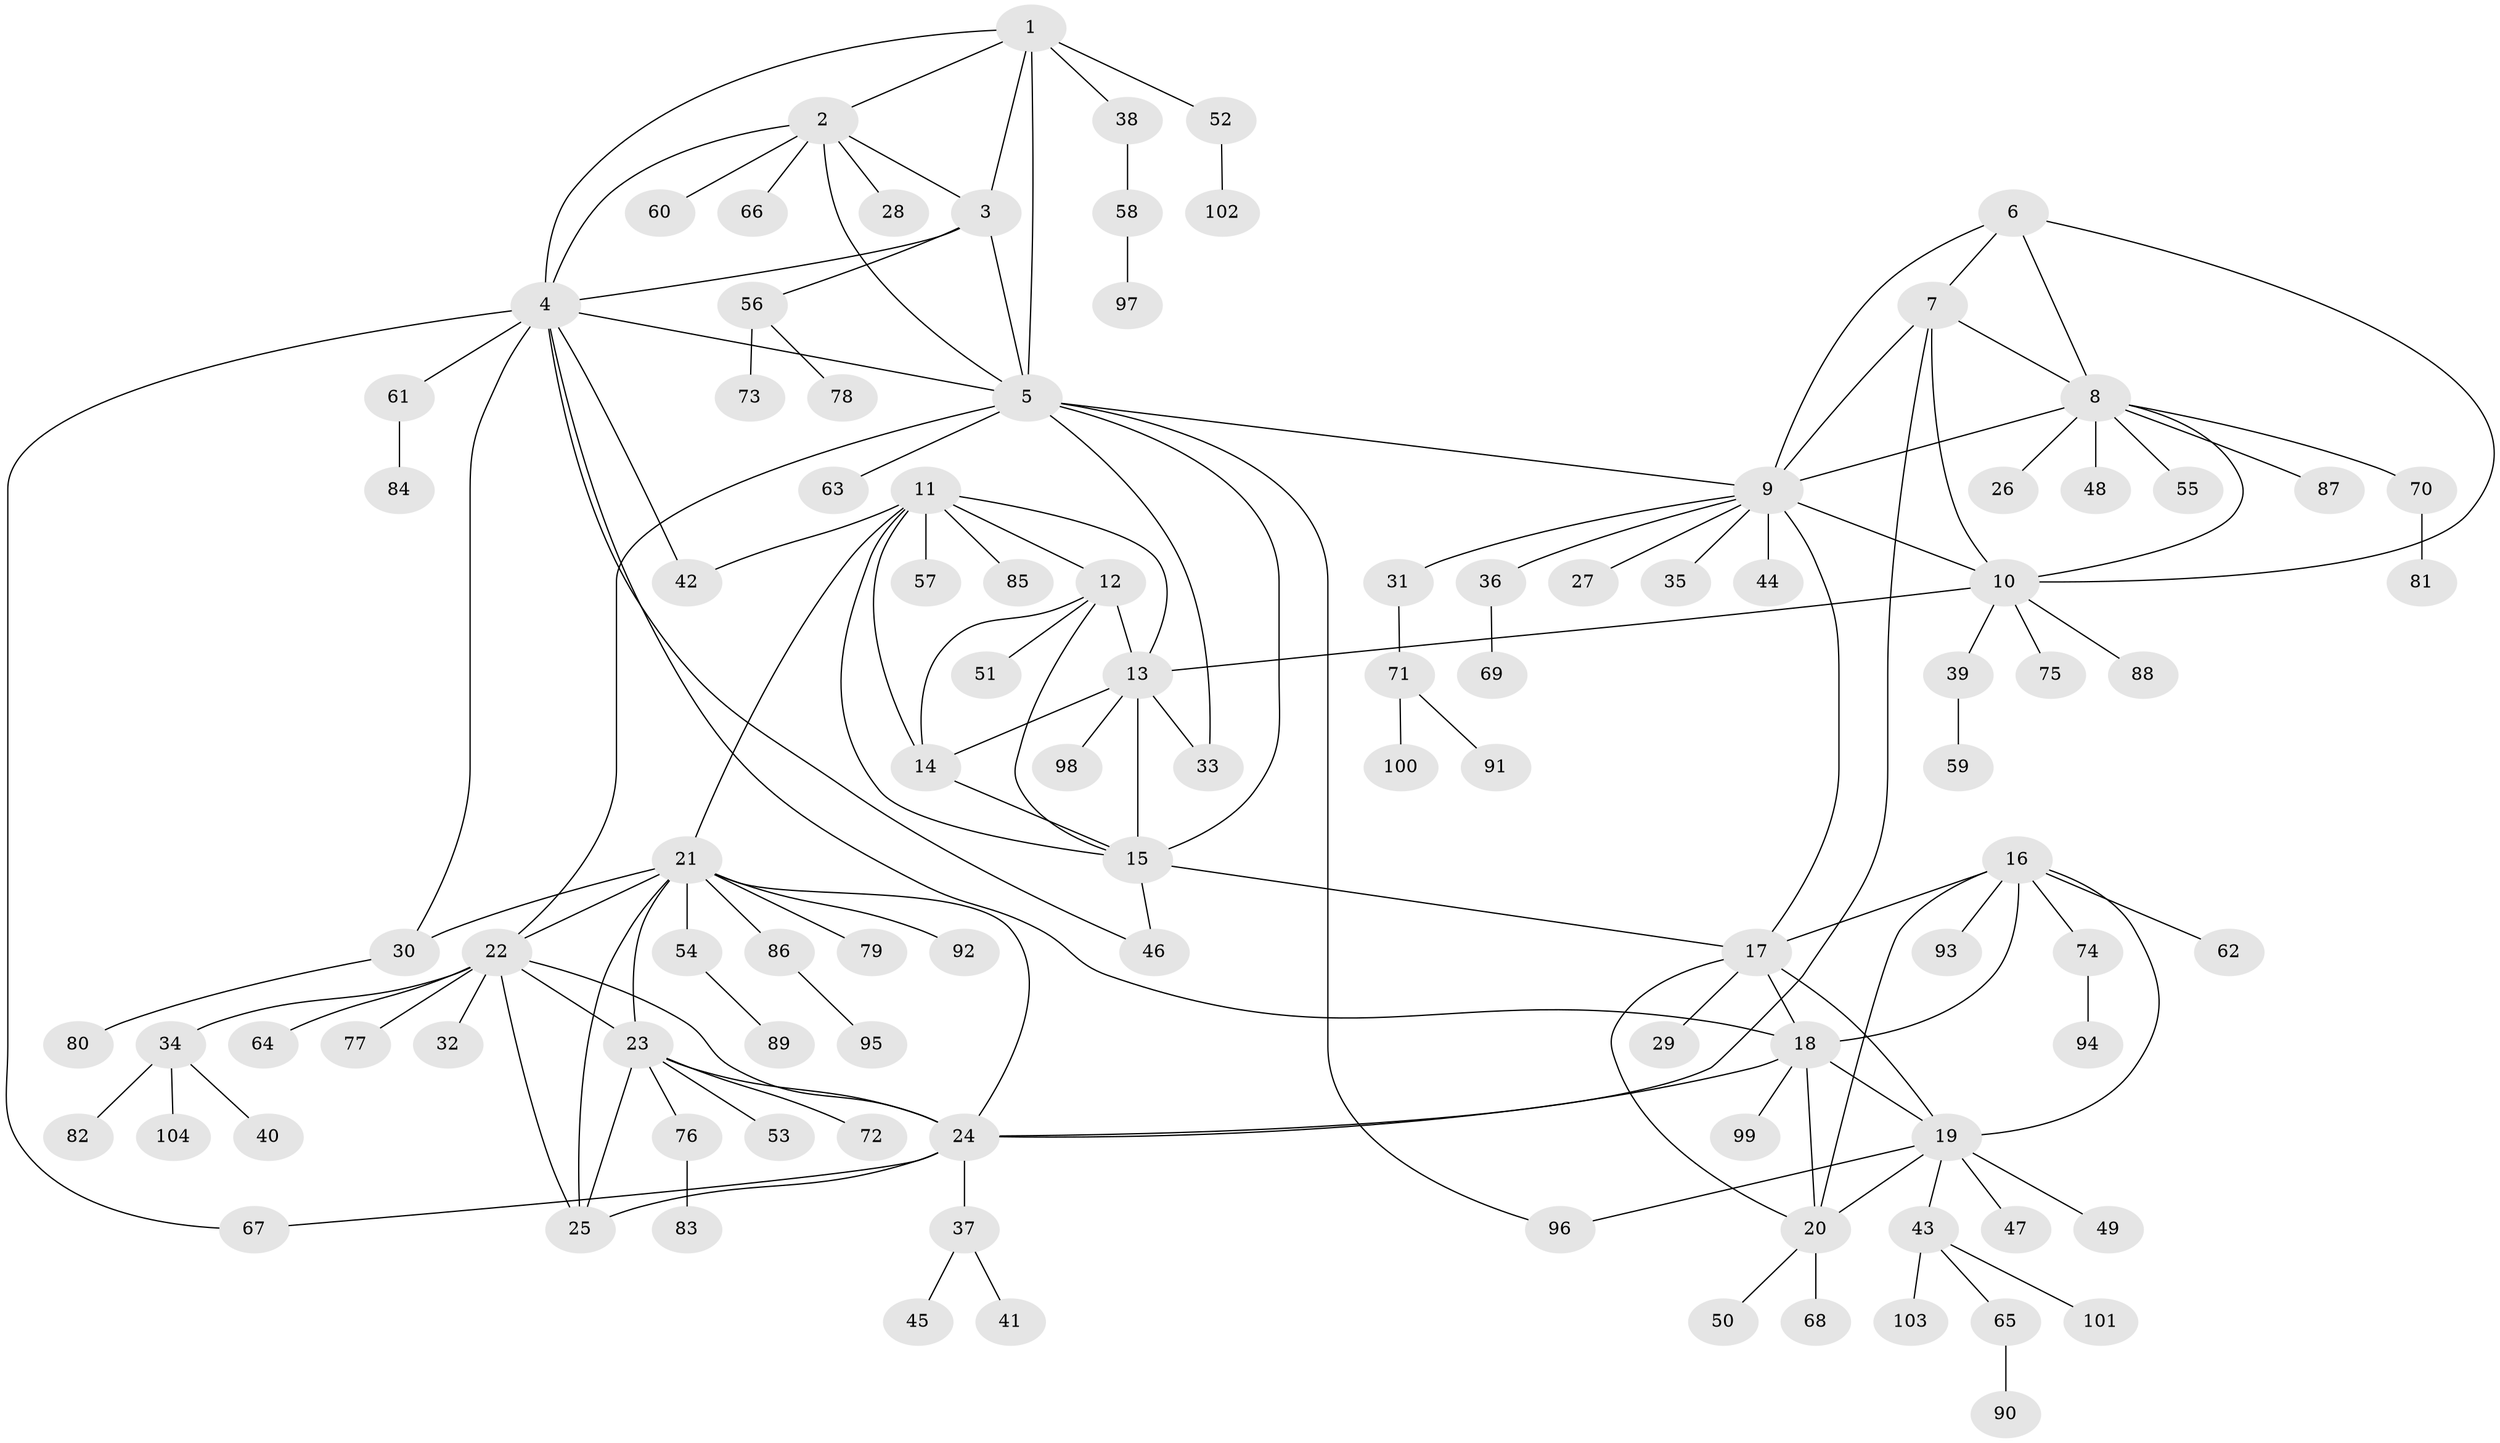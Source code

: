// coarse degree distribution, {4: 0.038461538461538464, 2: 0.057692307692307696, 5: 0.019230769230769232, 23: 0.019230769230769232, 1: 0.8076923076923077, 7: 0.019230769230769232, 11: 0.019230769230769232, 10: 0.019230769230769232}
// Generated by graph-tools (version 1.1) at 2025/58/03/04/25 21:58:15]
// undirected, 104 vertices, 145 edges
graph export_dot {
graph [start="1"]
  node [color=gray90,style=filled];
  1;
  2;
  3;
  4;
  5;
  6;
  7;
  8;
  9;
  10;
  11;
  12;
  13;
  14;
  15;
  16;
  17;
  18;
  19;
  20;
  21;
  22;
  23;
  24;
  25;
  26;
  27;
  28;
  29;
  30;
  31;
  32;
  33;
  34;
  35;
  36;
  37;
  38;
  39;
  40;
  41;
  42;
  43;
  44;
  45;
  46;
  47;
  48;
  49;
  50;
  51;
  52;
  53;
  54;
  55;
  56;
  57;
  58;
  59;
  60;
  61;
  62;
  63;
  64;
  65;
  66;
  67;
  68;
  69;
  70;
  71;
  72;
  73;
  74;
  75;
  76;
  77;
  78;
  79;
  80;
  81;
  82;
  83;
  84;
  85;
  86;
  87;
  88;
  89;
  90;
  91;
  92;
  93;
  94;
  95;
  96;
  97;
  98;
  99;
  100;
  101;
  102;
  103;
  104;
  1 -- 2;
  1 -- 3;
  1 -- 4;
  1 -- 5;
  1 -- 38;
  1 -- 52;
  2 -- 3;
  2 -- 4;
  2 -- 5;
  2 -- 28;
  2 -- 60;
  2 -- 66;
  3 -- 4;
  3 -- 5;
  3 -- 56;
  4 -- 5;
  4 -- 18;
  4 -- 30;
  4 -- 42;
  4 -- 46;
  4 -- 61;
  4 -- 67;
  5 -- 9;
  5 -- 15;
  5 -- 22;
  5 -- 33;
  5 -- 63;
  5 -- 96;
  6 -- 7;
  6 -- 8;
  6 -- 9;
  6 -- 10;
  7 -- 8;
  7 -- 9;
  7 -- 10;
  7 -- 24;
  8 -- 9;
  8 -- 10;
  8 -- 26;
  8 -- 48;
  8 -- 55;
  8 -- 70;
  8 -- 87;
  9 -- 10;
  9 -- 17;
  9 -- 27;
  9 -- 31;
  9 -- 35;
  9 -- 36;
  9 -- 44;
  10 -- 13;
  10 -- 39;
  10 -- 75;
  10 -- 88;
  11 -- 12;
  11 -- 13;
  11 -- 14;
  11 -- 15;
  11 -- 21;
  11 -- 42;
  11 -- 57;
  11 -- 85;
  12 -- 13;
  12 -- 14;
  12 -- 15;
  12 -- 51;
  13 -- 14;
  13 -- 15;
  13 -- 33;
  13 -- 98;
  14 -- 15;
  15 -- 17;
  15 -- 46;
  16 -- 17;
  16 -- 18;
  16 -- 19;
  16 -- 20;
  16 -- 62;
  16 -- 74;
  16 -- 93;
  17 -- 18;
  17 -- 19;
  17 -- 20;
  17 -- 29;
  18 -- 19;
  18 -- 20;
  18 -- 24;
  18 -- 99;
  19 -- 20;
  19 -- 43;
  19 -- 47;
  19 -- 49;
  19 -- 96;
  20 -- 50;
  20 -- 68;
  21 -- 22;
  21 -- 23;
  21 -- 24;
  21 -- 25;
  21 -- 30;
  21 -- 54;
  21 -- 79;
  21 -- 86;
  21 -- 92;
  22 -- 23;
  22 -- 24;
  22 -- 25;
  22 -- 32;
  22 -- 34;
  22 -- 64;
  22 -- 77;
  23 -- 24;
  23 -- 25;
  23 -- 53;
  23 -- 72;
  23 -- 76;
  24 -- 25;
  24 -- 37;
  24 -- 67;
  30 -- 80;
  31 -- 71;
  34 -- 40;
  34 -- 82;
  34 -- 104;
  36 -- 69;
  37 -- 41;
  37 -- 45;
  38 -- 58;
  39 -- 59;
  43 -- 65;
  43 -- 101;
  43 -- 103;
  52 -- 102;
  54 -- 89;
  56 -- 73;
  56 -- 78;
  58 -- 97;
  61 -- 84;
  65 -- 90;
  70 -- 81;
  71 -- 91;
  71 -- 100;
  74 -- 94;
  76 -- 83;
  86 -- 95;
}
